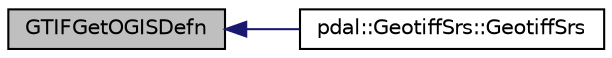 digraph "GTIFGetOGISDefn"
{
  edge [fontname="Helvetica",fontsize="10",labelfontname="Helvetica",labelfontsize="10"];
  node [fontname="Helvetica",fontsize="10",shape=record];
  rankdir="LR";
  Node1 [label="GTIFGetOGISDefn",height=0.2,width=0.4,color="black", fillcolor="grey75", style="filled", fontcolor="black"];
  Node1 -> Node2 [dir="back",color="midnightblue",fontsize="10",style="solid",fontname="Helvetica"];
  Node2 [label="pdal::GeotiffSrs::GeotiffSrs",height=0.2,width=0.4,color="black", fillcolor="white", style="filled",URL="$classpdal_1_1GeotiffSrs.html#a6b9356f32e7bcab34b762b0766c2cd7d"];
}
